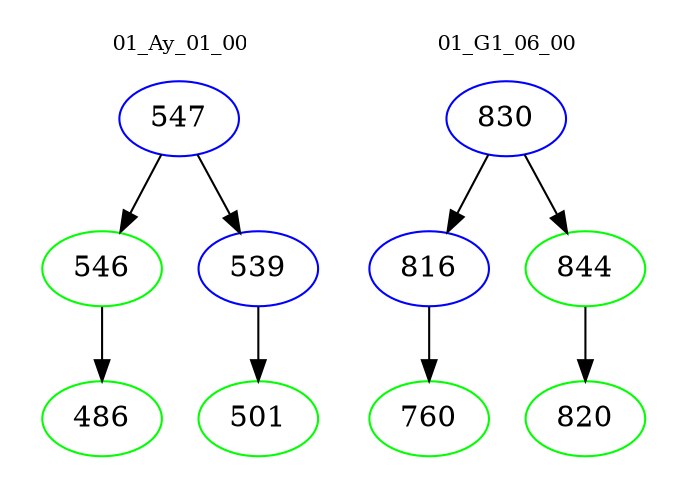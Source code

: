 digraph{
subgraph cluster_0 {
color = white
label = "01_Ay_01_00";
fontsize=10;
T0_547 [label="547", color="blue"]
T0_547 -> T0_546 [color="black"]
T0_546 [label="546", color="green"]
T0_546 -> T0_486 [color="black"]
T0_486 [label="486", color="green"]
T0_547 -> T0_539 [color="black"]
T0_539 [label="539", color="blue"]
T0_539 -> T0_501 [color="black"]
T0_501 [label="501", color="green"]
}
subgraph cluster_1 {
color = white
label = "01_G1_06_00";
fontsize=10;
T1_830 [label="830", color="blue"]
T1_830 -> T1_816 [color="black"]
T1_816 [label="816", color="blue"]
T1_816 -> T1_760 [color="black"]
T1_760 [label="760", color="green"]
T1_830 -> T1_844 [color="black"]
T1_844 [label="844", color="green"]
T1_844 -> T1_820 [color="black"]
T1_820 [label="820", color="green"]
}
}
